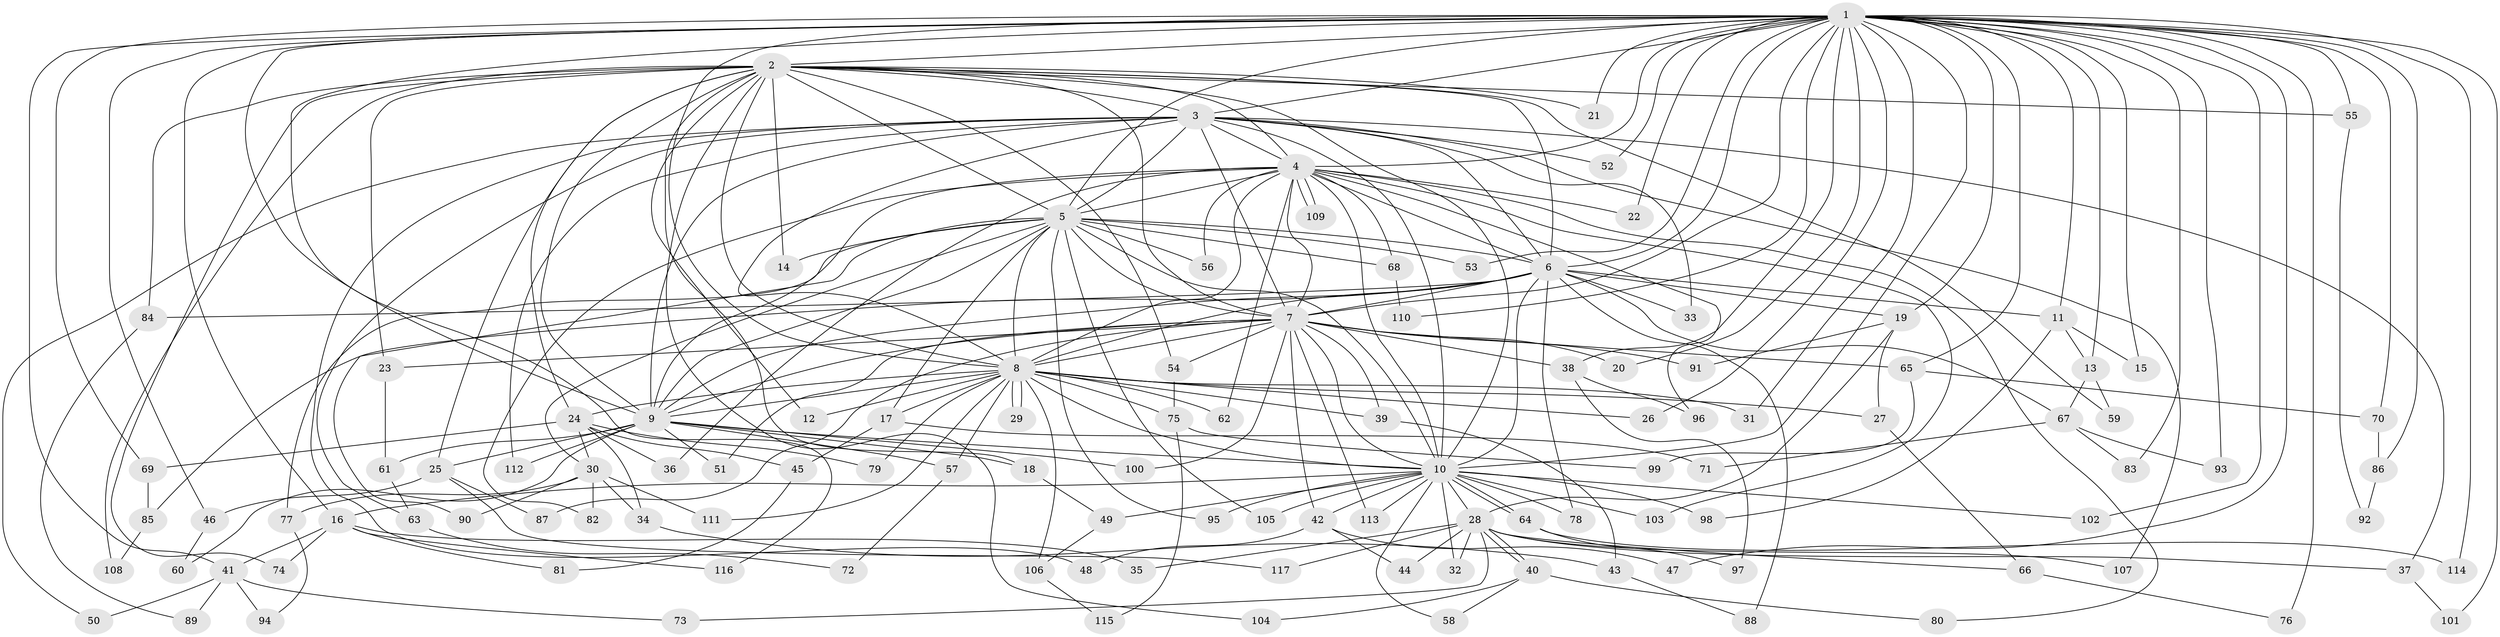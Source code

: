 // Generated by graph-tools (version 1.1) at 2025/01/03/09/25 03:01:23]
// undirected, 117 vertices, 259 edges
graph export_dot {
graph [start="1"]
  node [color=gray90,style=filled];
  1;
  2;
  3;
  4;
  5;
  6;
  7;
  8;
  9;
  10;
  11;
  12;
  13;
  14;
  15;
  16;
  17;
  18;
  19;
  20;
  21;
  22;
  23;
  24;
  25;
  26;
  27;
  28;
  29;
  30;
  31;
  32;
  33;
  34;
  35;
  36;
  37;
  38;
  39;
  40;
  41;
  42;
  43;
  44;
  45;
  46;
  47;
  48;
  49;
  50;
  51;
  52;
  53;
  54;
  55;
  56;
  57;
  58;
  59;
  60;
  61;
  62;
  63;
  64;
  65;
  66;
  67;
  68;
  69;
  70;
  71;
  72;
  73;
  74;
  75;
  76;
  77;
  78;
  79;
  80;
  81;
  82;
  83;
  84;
  85;
  86;
  87;
  88;
  89;
  90;
  91;
  92;
  93;
  94;
  95;
  96;
  97;
  98;
  99;
  100;
  101;
  102;
  103;
  104;
  105;
  106;
  107;
  108;
  109;
  110;
  111;
  112;
  113;
  114;
  115;
  116;
  117;
  1 -- 2;
  1 -- 3;
  1 -- 4;
  1 -- 5;
  1 -- 6;
  1 -- 7;
  1 -- 8;
  1 -- 9;
  1 -- 10;
  1 -- 11;
  1 -- 13;
  1 -- 15;
  1 -- 16;
  1 -- 19;
  1 -- 20;
  1 -- 21;
  1 -- 22;
  1 -- 26;
  1 -- 31;
  1 -- 38;
  1 -- 41;
  1 -- 46;
  1 -- 47;
  1 -- 52;
  1 -- 53;
  1 -- 55;
  1 -- 65;
  1 -- 69;
  1 -- 70;
  1 -- 76;
  1 -- 83;
  1 -- 86;
  1 -- 93;
  1 -- 101;
  1 -- 102;
  1 -- 110;
  1 -- 114;
  1 -- 116;
  2 -- 3;
  2 -- 4;
  2 -- 5;
  2 -- 6;
  2 -- 7;
  2 -- 8;
  2 -- 9;
  2 -- 10;
  2 -- 12;
  2 -- 14;
  2 -- 18;
  2 -- 21;
  2 -- 23;
  2 -- 24;
  2 -- 25;
  2 -- 54;
  2 -- 55;
  2 -- 59;
  2 -- 74;
  2 -- 84;
  2 -- 104;
  2 -- 108;
  3 -- 4;
  3 -- 5;
  3 -- 6;
  3 -- 7;
  3 -- 8;
  3 -- 9;
  3 -- 10;
  3 -- 33;
  3 -- 37;
  3 -- 48;
  3 -- 50;
  3 -- 52;
  3 -- 63;
  3 -- 107;
  3 -- 112;
  4 -- 5;
  4 -- 6;
  4 -- 7;
  4 -- 8;
  4 -- 9;
  4 -- 10;
  4 -- 22;
  4 -- 36;
  4 -- 56;
  4 -- 62;
  4 -- 68;
  4 -- 80;
  4 -- 82;
  4 -- 96;
  4 -- 103;
  4 -- 109;
  4 -- 109;
  5 -- 6;
  5 -- 7;
  5 -- 8;
  5 -- 9;
  5 -- 10;
  5 -- 14;
  5 -- 17;
  5 -- 30;
  5 -- 53;
  5 -- 56;
  5 -- 68;
  5 -- 77;
  5 -- 90;
  5 -- 95;
  5 -- 105;
  6 -- 7;
  6 -- 8;
  6 -- 9;
  6 -- 10;
  6 -- 11;
  6 -- 19;
  6 -- 33;
  6 -- 67;
  6 -- 78;
  6 -- 84;
  6 -- 85;
  6 -- 88;
  7 -- 8;
  7 -- 9;
  7 -- 10;
  7 -- 20;
  7 -- 23;
  7 -- 38;
  7 -- 39;
  7 -- 42;
  7 -- 51;
  7 -- 54;
  7 -- 65;
  7 -- 87;
  7 -- 91;
  7 -- 100;
  7 -- 113;
  8 -- 9;
  8 -- 10;
  8 -- 12;
  8 -- 17;
  8 -- 24;
  8 -- 26;
  8 -- 27;
  8 -- 29;
  8 -- 29;
  8 -- 31;
  8 -- 39;
  8 -- 57;
  8 -- 62;
  8 -- 75;
  8 -- 79;
  8 -- 106;
  8 -- 111;
  9 -- 10;
  9 -- 18;
  9 -- 25;
  9 -- 51;
  9 -- 57;
  9 -- 60;
  9 -- 61;
  9 -- 100;
  9 -- 112;
  10 -- 16;
  10 -- 28;
  10 -- 32;
  10 -- 42;
  10 -- 49;
  10 -- 58;
  10 -- 64;
  10 -- 64;
  10 -- 78;
  10 -- 95;
  10 -- 98;
  10 -- 102;
  10 -- 103;
  10 -- 105;
  10 -- 113;
  11 -- 13;
  11 -- 15;
  11 -- 98;
  13 -- 59;
  13 -- 67;
  16 -- 35;
  16 -- 41;
  16 -- 74;
  16 -- 81;
  16 -- 116;
  17 -- 45;
  17 -- 71;
  18 -- 49;
  19 -- 27;
  19 -- 28;
  19 -- 91;
  23 -- 61;
  24 -- 30;
  24 -- 34;
  24 -- 36;
  24 -- 45;
  24 -- 69;
  24 -- 79;
  25 -- 46;
  25 -- 87;
  25 -- 117;
  27 -- 66;
  28 -- 32;
  28 -- 35;
  28 -- 37;
  28 -- 40;
  28 -- 40;
  28 -- 44;
  28 -- 66;
  28 -- 73;
  28 -- 107;
  28 -- 117;
  30 -- 34;
  30 -- 77;
  30 -- 82;
  30 -- 90;
  30 -- 111;
  34 -- 43;
  37 -- 101;
  38 -- 96;
  38 -- 97;
  39 -- 43;
  40 -- 58;
  40 -- 80;
  40 -- 104;
  41 -- 50;
  41 -- 73;
  41 -- 89;
  41 -- 94;
  42 -- 44;
  42 -- 47;
  42 -- 48;
  43 -- 88;
  45 -- 81;
  46 -- 60;
  49 -- 106;
  54 -- 75;
  55 -- 92;
  57 -- 72;
  61 -- 63;
  63 -- 72;
  64 -- 97;
  64 -- 114;
  65 -- 70;
  65 -- 99;
  66 -- 76;
  67 -- 71;
  67 -- 83;
  67 -- 93;
  68 -- 110;
  69 -- 85;
  70 -- 86;
  75 -- 99;
  75 -- 115;
  77 -- 94;
  84 -- 89;
  85 -- 108;
  86 -- 92;
  106 -- 115;
}
